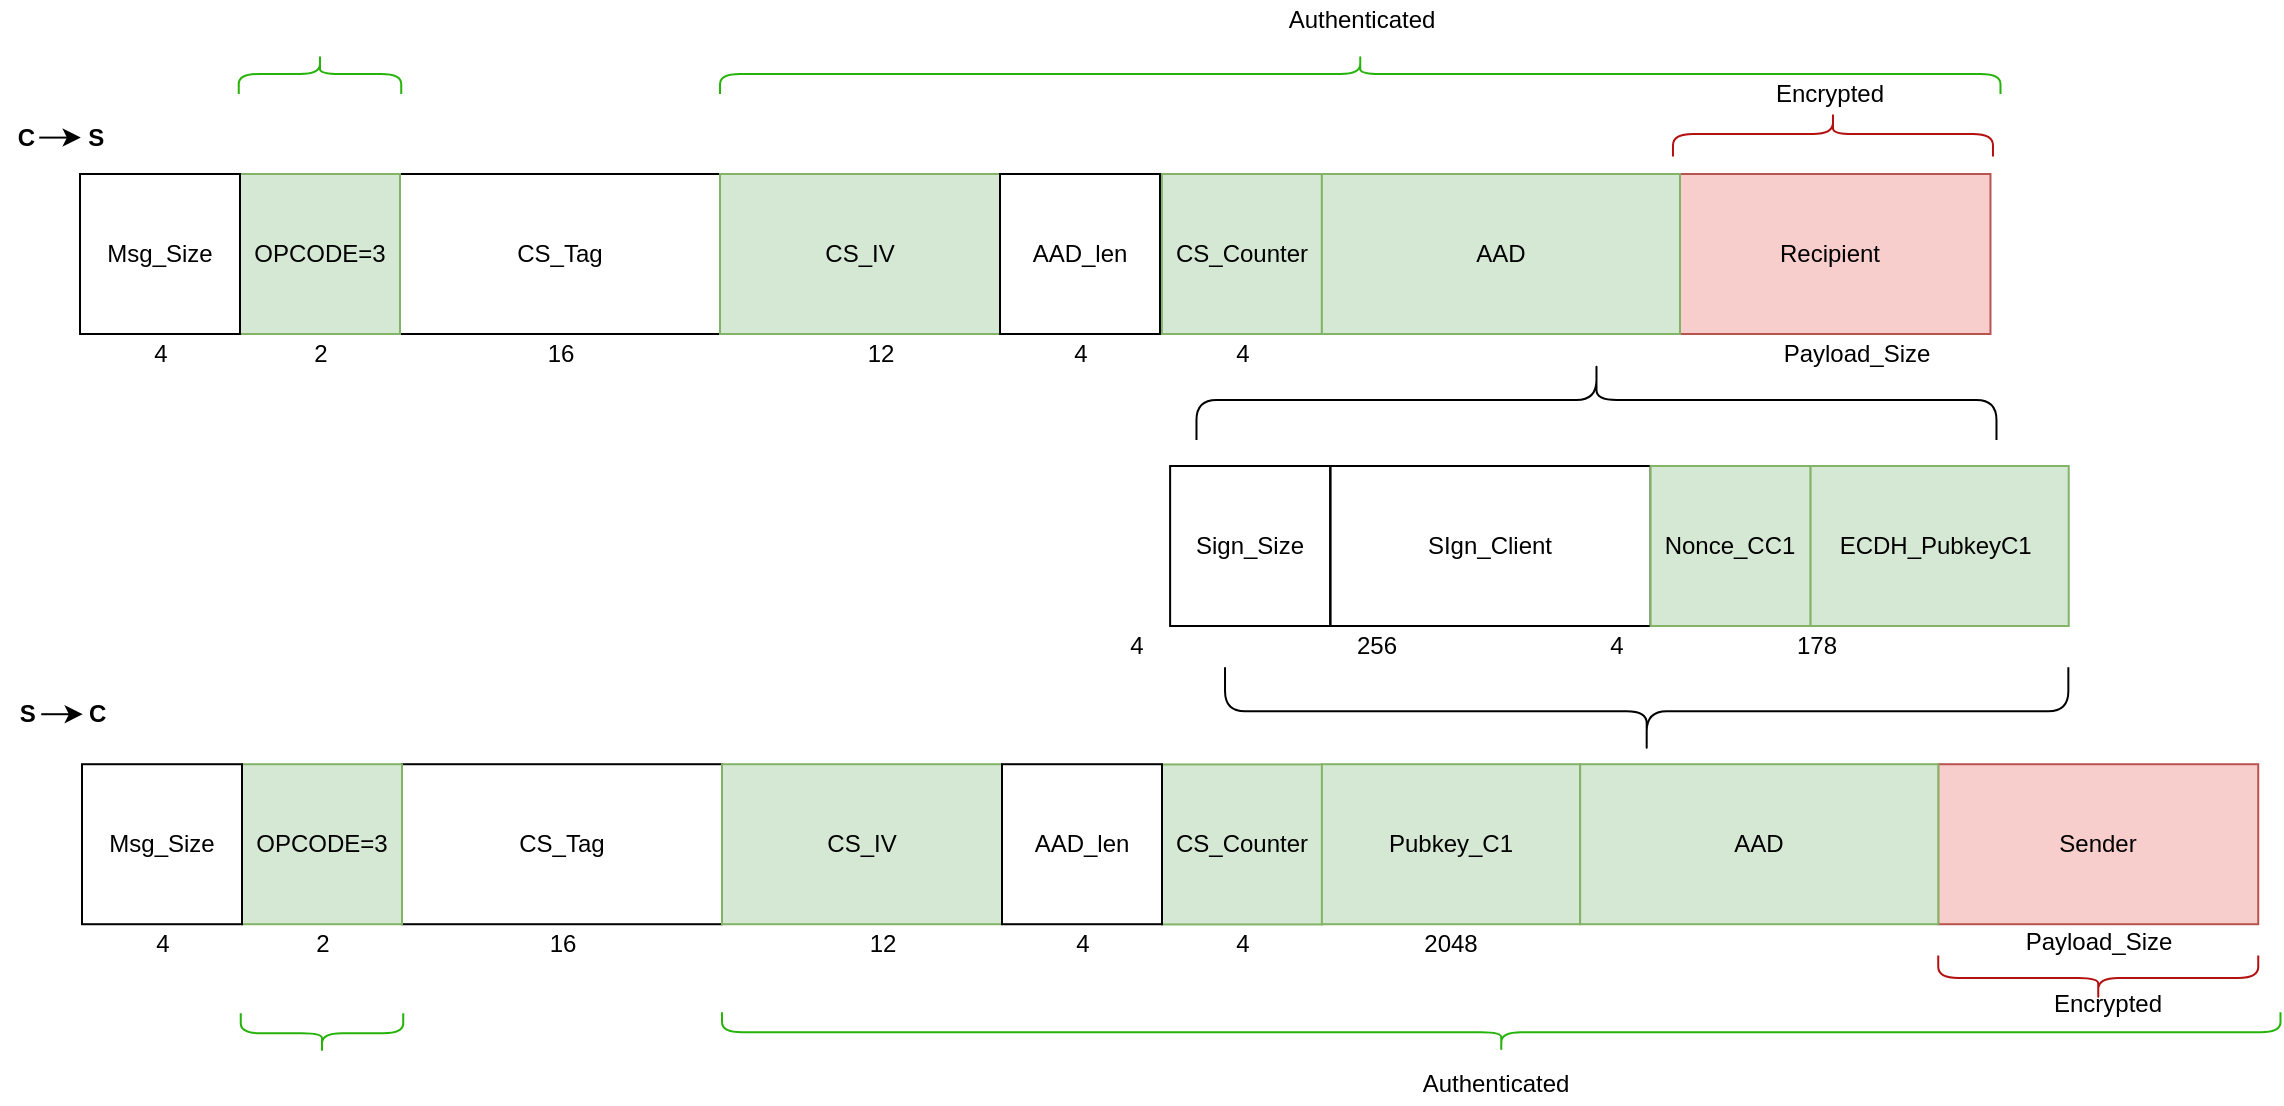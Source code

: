 <mxfile version="14.7.6" type="device"><diagram id="JnsHK4KVEeLFUYIl2cZT" name="Page-1"><mxGraphModel dx="2656" dy="955" grid="1" gridSize="10" guides="1" tooltips="1" connect="1" arrows="1" fold="1" page="1" pageScale="1" pageWidth="850" pageHeight="1100" math="0" shadow="0"><root><mxCell id="0"/><mxCell id="1" parent="0"/><mxCell id="--VPTjSAFyJSEAJb3F61-1" value="CS_Tag" style="rounded=0;whiteSpace=wrap;html=1;" parent="1" vertex="1"><mxGeometry x="80" y="120" width="160" height="80" as="geometry"/></mxCell><mxCell id="--VPTjSAFyJSEAJb3F61-2" value="Recipient" style="rounded=0;whiteSpace=wrap;html=1;fillColor=#f8cecc;strokeColor=#b85450;" parent="1" vertex="1"><mxGeometry x="715.24" y="120" width="160" height="80" as="geometry"/></mxCell><mxCell id="rIUNeXysTbwkUXxr69oF-3" value="CS_IV" style="rounded=0;whiteSpace=wrap;html=1;fillColor=#d5e8d4;strokeColor=#82b366;" parent="1" vertex="1"><mxGeometry x="240" y="120" width="140" height="80" as="geometry"/></mxCell><mxCell id="rIUNeXysTbwkUXxr69oF-11" value="12" style="text;html=1;align=center;verticalAlign=middle;resizable=0;points=[];autosize=1;strokeColor=none;" parent="1" vertex="1"><mxGeometry x="305" y="200" width="30" height="20" as="geometry"/></mxCell><mxCell id="rIUNeXysTbwkUXxr69oF-12" value="16" style="text;html=1;align=center;verticalAlign=middle;resizable=0;points=[];autosize=1;strokeColor=none;" parent="1" vertex="1"><mxGeometry x="145" y="200" width="30" height="20" as="geometry"/></mxCell><mxCell id="rIUNeXysTbwkUXxr69oF-13" value="" style="shape=curlyBracket;whiteSpace=wrap;html=1;rounded=1;flipH=1;rotation=-90;fillColor=none;strokeColor=#25B309;" parent="1" vertex="1"><mxGeometry x="550.13" y="-250.11" width="20" height="640.23" as="geometry"/></mxCell><mxCell id="rIUNeXysTbwkUXxr69oF-17" value="" style="shape=curlyBracket;whiteSpace=wrap;html=1;rounded=1;flipH=1;rotation=-90;fillColor=none;strokeColor=#B31010;" parent="1" vertex="1"><mxGeometry x="785.24" y="20" width="22.5" height="160" as="geometry"/></mxCell><mxCell id="PZgRo28WHfn0_lOXS9-g-5" value="Authenticated" style="text;html=1;strokeColor=none;fillColor=none;align=center;verticalAlign=middle;whiteSpace=wrap;rounded=0;" parent="1" vertex="1"><mxGeometry x="540.94" y="33" width="40" height="20" as="geometry"/></mxCell><mxCell id="PZgRo28WHfn0_lOXS9-g-6" value="Encrypted" style="text;html=1;strokeColor=none;fillColor=none;align=center;verticalAlign=middle;whiteSpace=wrap;rounded=0;" parent="1" vertex="1"><mxGeometry x="775.24" y="70" width="40" height="20" as="geometry"/></mxCell><mxCell id="y2I8kCd7YlMg4-HbfQQU-5" value="CS_Counter" style="rounded=0;whiteSpace=wrap;html=1;fillColor=#d5e8d4;strokeColor=#82b366;" parent="1" vertex="1"><mxGeometry x="460.94" y="120" width="80" height="80" as="geometry"/></mxCell><mxCell id="y2I8kCd7YlMg4-HbfQQU-6" value="OPCODE=3" style="rounded=0;whiteSpace=wrap;html=1;fillColor=#d5e8d4;strokeColor=#82b366;" parent="1" vertex="1"><mxGeometry y="120" width="80" height="80" as="geometry"/></mxCell><mxCell id="y2I8kCd7YlMg4-HbfQQU-9" value="4" style="text;html=1;align=center;verticalAlign=middle;resizable=0;points=[];autosize=1;strokeColor=none;" parent="1" vertex="1"><mxGeometry x="678.24" y="346" width="20" height="20" as="geometry"/></mxCell><mxCell id="y2I8kCd7YlMg4-HbfQQU-10" value="2" style="text;html=1;align=center;verticalAlign=middle;resizable=0;points=[];autosize=1;strokeColor=none;" parent="1" vertex="1"><mxGeometry x="30" y="200" width="20" height="20" as="geometry"/></mxCell><mxCell id="kLCrnLrss-iTAc0iQ1Ad-3" value="Payload_Size" style="text;html=1;align=center;verticalAlign=middle;resizable=0;points=[];autosize=1;strokeColor=none;" parent="1" vertex="1"><mxGeometry x="763.44" y="200" width="90" height="20" as="geometry"/></mxCell><mxCell id="GfHMuGEmGK7sS7E1Cg0a-1" value="" style="shape=curlyBracket;whiteSpace=wrap;html=1;rounded=1;flipH=1;rotation=-90;fillColor=none;strokeColor=#25B309;" parent="1" vertex="1"><mxGeometry x="30.0" y="29.38" width="20" height="81.25" as="geometry"/></mxCell><mxCell id="Okg_Jpw_-6h-A2537YH7-1" value="Msg_Size" style="rounded=0;whiteSpace=wrap;html=1;" parent="1" vertex="1"><mxGeometry x="-80" y="120" width="80" height="80" as="geometry"/></mxCell><mxCell id="Okg_Jpw_-6h-A2537YH7-2" value="4" style="text;html=1;align=center;verticalAlign=middle;resizable=0;points=[];autosize=1;strokeColor=none;" parent="1" vertex="1"><mxGeometry x="-50" y="200" width="20" height="20" as="geometry"/></mxCell><mxCell id="Okg_Jpw_-6h-A2537YH7-4" value="AAD_len" style="rounded=0;whiteSpace=wrap;html=1;" parent="1" vertex="1"><mxGeometry x="380" y="120" width="80" height="80" as="geometry"/></mxCell><mxCell id="Okg_Jpw_-6h-A2537YH7-7" value="4" style="text;html=1;align=center;verticalAlign=middle;resizable=0;points=[];autosize=1;strokeColor=none;" parent="1" vertex="1"><mxGeometry x="410" y="200" width="20" height="20" as="geometry"/></mxCell><mxCell id="RFQDIiS527CRuI87U1sO-1" value="Sign_Size" style="rounded=0;whiteSpace=wrap;html=1;" parent="1" vertex="1"><mxGeometry x="465.06" y="266" width="80" height="80" as="geometry"/></mxCell><mxCell id="RFQDIiS527CRuI87U1sO-2" value="SIgn_Client" style="rounded=0;whiteSpace=wrap;html=1;" parent="1" vertex="1"><mxGeometry x="545.3" y="266" width="160" height="80" as="geometry"/></mxCell><mxCell id="RFQDIiS527CRuI87U1sO-3" value="256" style="text;html=1;align=center;verticalAlign=middle;resizable=0;points=[];autosize=1;strokeColor=none;" parent="1" vertex="1"><mxGeometry x="548.24" y="346" width="40" height="20" as="geometry"/></mxCell><mxCell id="RFQDIiS527CRuI87U1sO-4" value="4" style="text;html=1;align=center;verticalAlign=middle;resizable=0;points=[];autosize=1;strokeColor=none;" parent="1" vertex="1"><mxGeometry x="438" y="346" width="20" height="20" as="geometry"/></mxCell><mxCell id="RFQDIiS527CRuI87U1sO-5" value="Nonce_CC1" style="rounded=0;whiteSpace=wrap;html=1;fillColor=#d5e8d4;strokeColor=#82b366;" parent="1" vertex="1"><mxGeometry x="705.3" y="266" width="80" height="80" as="geometry"/></mxCell><mxCell id="RFQDIiS527CRuI87U1sO-7" value="AAD" style="rounded=0;whiteSpace=wrap;html=1;fillColor=#d5e8d4;strokeColor=#82b366;" parent="1" vertex="1"><mxGeometry x="540.94" y="120" width="179.06" height="80" as="geometry"/></mxCell><mxCell id="RFQDIiS527CRuI87U1sO-8" value="" style="shape=curlyBracket;whiteSpace=wrap;html=1;rounded=1;flipH=1;rotation=-90;" parent="1" vertex="1"><mxGeometry x="658.24" y="33" width="40" height="400" as="geometry"/></mxCell><mxCell id="RFQDIiS527CRuI87U1sO-9" value="ECDH_PubkeyC1&amp;nbsp;" style="rounded=0;whiteSpace=wrap;html=1;fillColor=#d5e8d4;strokeColor=#82b366;" parent="1" vertex="1"><mxGeometry x="785.3" y="266" width="129.06" height="80" as="geometry"/></mxCell><mxCell id="RFQDIiS527CRuI87U1sO-10" value="178" style="text;html=1;align=center;verticalAlign=middle;resizable=0;points=[];autosize=1;strokeColor=none;" parent="1" vertex="1"><mxGeometry x="768.24" y="346" width="40" height="20" as="geometry"/></mxCell><mxCell id="RFQDIiS527CRuI87U1sO-11" value="CS_Tag" style="rounded=0;whiteSpace=wrap;html=1;" parent="1" vertex="1"><mxGeometry x="81" y="415.11" width="160" height="80" as="geometry"/></mxCell><mxCell id="RFQDIiS527CRuI87U1sO-12" value="Sender" style="rounded=0;whiteSpace=wrap;html=1;fillColor=#f8cecc;strokeColor=#b85450;" parent="1" vertex="1"><mxGeometry x="849.12" y="415.11" width="160" height="80" as="geometry"/></mxCell><mxCell id="RFQDIiS527CRuI87U1sO-13" value="CS_IV" style="rounded=0;whiteSpace=wrap;html=1;fillColor=#d5e8d4;strokeColor=#82b366;" parent="1" vertex="1"><mxGeometry x="241" y="415.11" width="140" height="80" as="geometry"/></mxCell><mxCell id="RFQDIiS527CRuI87U1sO-14" value="12" style="text;html=1;align=center;verticalAlign=middle;resizable=0;points=[];autosize=1;strokeColor=none;" parent="1" vertex="1"><mxGeometry x="306" y="495.11" width="30" height="20" as="geometry"/></mxCell><mxCell id="RFQDIiS527CRuI87U1sO-15" value="16" style="text;html=1;align=center;verticalAlign=middle;resizable=0;points=[];autosize=1;strokeColor=none;" parent="1" vertex="1"><mxGeometry x="146" y="495.11" width="30" height="20" as="geometry"/></mxCell><mxCell id="RFQDIiS527CRuI87U1sO-16" value="" style="shape=curlyBracket;whiteSpace=wrap;html=1;rounded=1;flipH=1;rotation=90;fillColor=none;strokeColor=#25B309;" parent="1" vertex="1"><mxGeometry x="620.63" y="159.5" width="20" height="779.23" as="geometry"/></mxCell><mxCell id="RFQDIiS527CRuI87U1sO-17" value="" style="shape=curlyBracket;whiteSpace=wrap;html=1;rounded=1;flipH=1;rotation=90;fillColor=none;strokeColor=#B31010;" parent="1" vertex="1"><mxGeometry x="917.87" y="442" width="22.5" height="160" as="geometry"/></mxCell><mxCell id="RFQDIiS527CRuI87U1sO-18" value="Authenticated" style="text;html=1;strokeColor=none;fillColor=none;align=center;verticalAlign=middle;whiteSpace=wrap;rounded=0;" parent="1" vertex="1"><mxGeometry x="608.24" y="565" width="40" height="20" as="geometry"/></mxCell><mxCell id="RFQDIiS527CRuI87U1sO-19" value="Encrypted" style="text;html=1;strokeColor=none;fillColor=none;align=center;verticalAlign=middle;whiteSpace=wrap;rounded=0;" parent="1" vertex="1"><mxGeometry x="914.36" y="525" width="40" height="20" as="geometry"/></mxCell><mxCell id="RFQDIiS527CRuI87U1sO-20" value="CS_Counter" style="rounded=0;whiteSpace=wrap;html=1;fillColor=#d5e8d4;strokeColor=#82b366;" parent="1" vertex="1"><mxGeometry x="461.0" y="415.22" width="80" height="80" as="geometry"/></mxCell><mxCell id="RFQDIiS527CRuI87U1sO-21" value="OPCODE=3" style="rounded=0;whiteSpace=wrap;html=1;fillColor=#d5e8d4;strokeColor=#82b366;" parent="1" vertex="1"><mxGeometry x="1" y="415.11" width="80" height="80" as="geometry"/></mxCell><mxCell id="RFQDIiS527CRuI87U1sO-23" value="2" style="text;html=1;align=center;verticalAlign=middle;resizable=0;points=[];autosize=1;strokeColor=none;" parent="1" vertex="1"><mxGeometry x="31" y="495.11" width="20" height="20" as="geometry"/></mxCell><mxCell id="RFQDIiS527CRuI87U1sO-24" value="Payload_Size" style="text;html=1;align=center;verticalAlign=middle;resizable=0;points=[];autosize=1;strokeColor=none;" parent="1" vertex="1"><mxGeometry x="884.36" y="494" width="90" height="20" as="geometry"/></mxCell><mxCell id="RFQDIiS527CRuI87U1sO-25" value="" style="shape=curlyBracket;whiteSpace=wrap;html=1;rounded=1;flipH=1;rotation=90;fillColor=none;strokeColor=#25B309;" parent="1" vertex="1"><mxGeometry x="31" y="509" width="20" height="81.25" as="geometry"/></mxCell><mxCell id="RFQDIiS527CRuI87U1sO-26" value="Msg_Size" style="rounded=0;whiteSpace=wrap;html=1;" parent="1" vertex="1"><mxGeometry x="-79" y="415.11" width="80" height="80" as="geometry"/></mxCell><mxCell id="RFQDIiS527CRuI87U1sO-27" value="4" style="text;html=1;align=center;verticalAlign=middle;resizable=0;points=[];autosize=1;strokeColor=none;" parent="1" vertex="1"><mxGeometry x="-49" y="495.11" width="20" height="20" as="geometry"/></mxCell><mxCell id="RFQDIiS527CRuI87U1sO-28" value="AAD_len" style="rounded=0;whiteSpace=wrap;html=1;" parent="1" vertex="1"><mxGeometry x="381" y="415.11" width="80" height="80" as="geometry"/></mxCell><mxCell id="RFQDIiS527CRuI87U1sO-29" value="4" style="text;html=1;align=center;verticalAlign=middle;resizable=0;points=[];autosize=1;strokeColor=none;" parent="1" vertex="1"><mxGeometry x="411" y="495.11" width="20" height="20" as="geometry"/></mxCell><mxCell id="RFQDIiS527CRuI87U1sO-35" value="AAD" style="rounded=0;whiteSpace=wrap;html=1;fillColor=#d5e8d4;strokeColor=#82b366;" parent="1" vertex="1"><mxGeometry x="670.06" y="415.11" width="179.06" height="80" as="geometry"/></mxCell><mxCell id="RFQDIiS527CRuI87U1sO-39" value="" style="shape=curlyBracket;whiteSpace=wrap;html=1;rounded=1;flipH=1;rotation=90;size=0.5;" parent="1" vertex="1"><mxGeometry x="681.32" y="177.78" width="44.05" height="421.66" as="geometry"/></mxCell><mxCell id="RFQDIiS527CRuI87U1sO-41" value="4" style="text;html=1;align=center;verticalAlign=middle;resizable=0;points=[];autosize=1;strokeColor=none;" parent="1" vertex="1"><mxGeometry x="490.94" y="200" width="20" height="20" as="geometry"/></mxCell><mxCell id="RFQDIiS527CRuI87U1sO-42" value="4" style="text;html=1;align=center;verticalAlign=middle;resizable=0;points=[];autosize=1;strokeColor=none;" parent="1" vertex="1"><mxGeometry x="491" y="495.22" width="20" height="20" as="geometry"/></mxCell><mxCell id="Kx663pE6hhZt83meFx2K-1" value="&lt;b&gt;C&amp;nbsp; &amp;nbsp; &amp;nbsp; &amp;nbsp; S&lt;/b&gt;" style="text;html=1;align=center;verticalAlign=middle;resizable=0;points=[];autosize=1;strokeColor=none;" parent="1" vertex="1"><mxGeometry x="-120" y="92" width="60" height="20" as="geometry"/></mxCell><mxCell id="Kx663pE6hhZt83meFx2K-2" value="" style="endArrow=classic;html=1;exitX=0.981;exitY=0;exitDx=0;exitDy=0;exitPerimeter=0;" parent="1" edge="1"><mxGeometry width="50" height="50" relative="1" as="geometry"><mxPoint x="-100.38" y="101.8" as="sourcePoint"/><mxPoint x="-79.62" y="101.8" as="targetPoint"/><Array as="points"><mxPoint x="-89.62" y="101.8"/></Array></mxGeometry></mxCell><mxCell id="Kx663pE6hhZt83meFx2K-3" value="&lt;b&gt;S&amp;nbsp; &amp;nbsp; &amp;nbsp; &amp;nbsp; C&lt;/b&gt;" style="text;html=1;align=center;verticalAlign=middle;resizable=0;points=[];autosize=1;strokeColor=none;" parent="1" vertex="1"><mxGeometry x="-119" y="380.31" width="60" height="20" as="geometry"/></mxCell><mxCell id="Kx663pE6hhZt83meFx2K-4" value="" style="endArrow=classic;html=1;exitX=0.981;exitY=0;exitDx=0;exitDy=0;exitPerimeter=0;" parent="1" edge="1"><mxGeometry width="50" height="50" relative="1" as="geometry"><mxPoint x="-99.38" y="390.11" as="sourcePoint"/><mxPoint x="-78.62" y="390.11" as="targetPoint"/><Array as="points"><mxPoint x="-88.62" y="390.11"/></Array></mxGeometry></mxCell><mxCell id="EYICMX_Ku6EK4z0FKph4-1" value="Pubkey_C1" style="rounded=0;whiteSpace=wrap;html=1;fillColor=#d5e8d4;strokeColor=#82b366;" parent="1" vertex="1"><mxGeometry x="540.94" y="415.11" width="129.06" height="80" as="geometry"/></mxCell><mxCell id="EYICMX_Ku6EK4z0FKph4-2" value="2048" style="text;html=1;align=center;verticalAlign=middle;resizable=0;points=[];autosize=1;strokeColor=none;" parent="1" vertex="1"><mxGeometry x="585.47" y="495.11" width="40" height="20" as="geometry"/></mxCell></root></mxGraphModel></diagram></mxfile>
